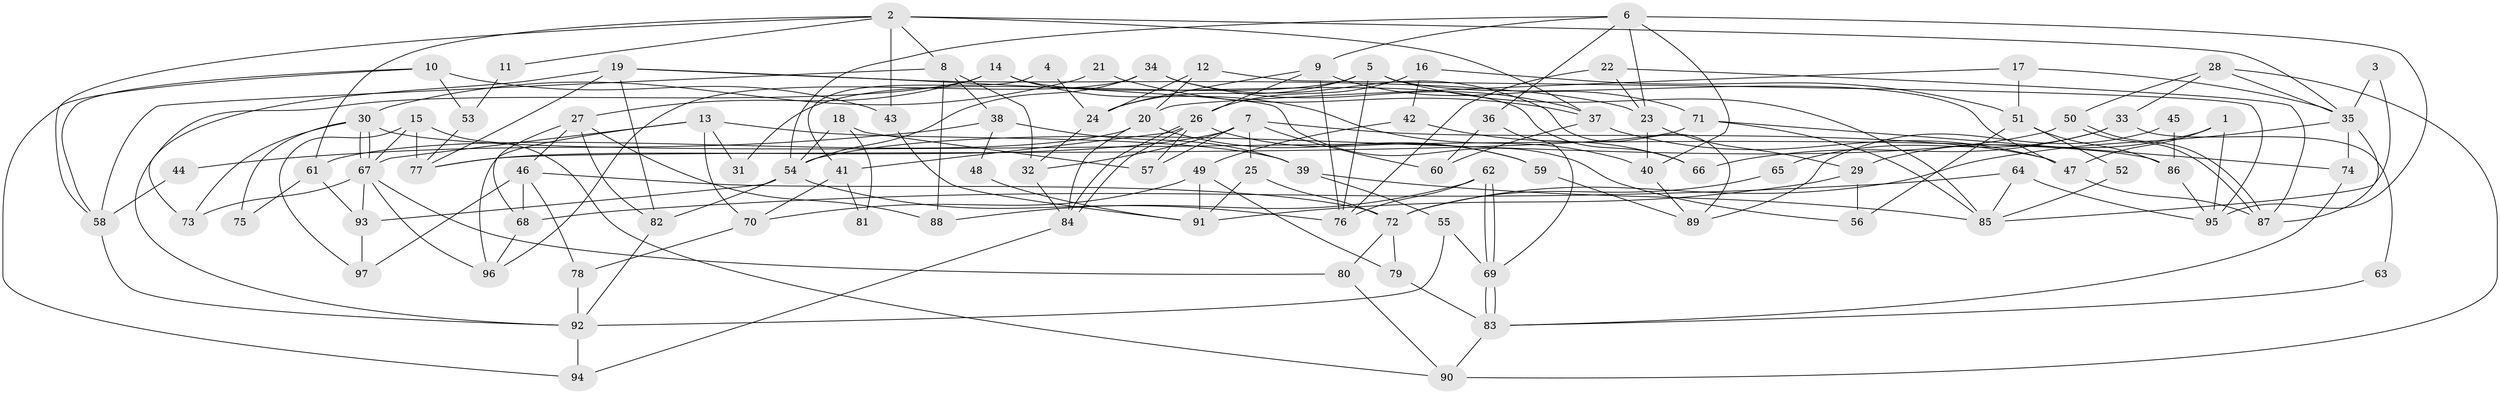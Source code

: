 // coarse degree distribution, {5: 0.358974358974359, 14: 0.02564102564102564, 11: 0.07692307692307693, 15: 0.02564102564102564, 6: 0.07692307692307693, 8: 0.07692307692307693, 2: 0.15384615384615385, 10: 0.02564102564102564, 7: 0.02564102564102564, 4: 0.07692307692307693, 3: 0.07692307692307693}
// Generated by graph-tools (version 1.1) at 2025/50/03/04/25 22:50:57]
// undirected, 97 vertices, 194 edges
graph export_dot {
  node [color=gray90,style=filled];
  1;
  2;
  3;
  4;
  5;
  6;
  7;
  8;
  9;
  10;
  11;
  12;
  13;
  14;
  15;
  16;
  17;
  18;
  19;
  20;
  21;
  22;
  23;
  24;
  25;
  26;
  27;
  28;
  29;
  30;
  31;
  32;
  33;
  34;
  35;
  36;
  37;
  38;
  39;
  40;
  41;
  42;
  43;
  44;
  45;
  46;
  47;
  48;
  49;
  50;
  51;
  52;
  53;
  54;
  55;
  56;
  57;
  58;
  59;
  60;
  61;
  62;
  63;
  64;
  65;
  66;
  67;
  68;
  69;
  70;
  71;
  72;
  73;
  74;
  75;
  76;
  77;
  78;
  79;
  80;
  81;
  82;
  83;
  84;
  85;
  86;
  87;
  88;
  89;
  90;
  91;
  92;
  93;
  94;
  95;
  96;
  97;
  1 -- 95;
  1 -- 29;
  1 -- 47;
  2 -- 35;
  2 -- 8;
  2 -- 11;
  2 -- 37;
  2 -- 43;
  2 -- 58;
  2 -- 61;
  3 -- 35;
  3 -- 85;
  4 -- 41;
  4 -- 24;
  5 -- 47;
  5 -- 24;
  5 -- 31;
  5 -- 76;
  5 -- 85;
  6 -- 54;
  6 -- 40;
  6 -- 9;
  6 -- 23;
  6 -- 36;
  6 -- 95;
  7 -- 60;
  7 -- 47;
  7 -- 25;
  7 -- 32;
  7 -- 57;
  7 -- 77;
  8 -- 58;
  8 -- 32;
  8 -- 38;
  8 -- 88;
  9 -- 76;
  9 -- 24;
  9 -- 26;
  9 -- 71;
  10 -- 94;
  10 -- 58;
  10 -- 43;
  10 -- 53;
  11 -- 53;
  12 -- 95;
  12 -- 24;
  12 -- 20;
  13 -- 96;
  13 -- 67;
  13 -- 31;
  13 -- 39;
  13 -- 70;
  14 -- 92;
  14 -- 27;
  14 -- 40;
  14 -- 66;
  15 -- 97;
  15 -- 77;
  15 -- 67;
  15 -- 90;
  16 -- 51;
  16 -- 26;
  16 -- 42;
  17 -- 35;
  17 -- 20;
  17 -- 51;
  18 -- 57;
  18 -- 54;
  18 -- 81;
  19 -- 23;
  19 -- 77;
  19 -- 56;
  19 -- 73;
  19 -- 82;
  20 -- 61;
  20 -- 59;
  20 -- 84;
  21 -- 30;
  21 -- 37;
  22 -- 87;
  22 -- 23;
  22 -- 76;
  23 -- 29;
  23 -- 40;
  24 -- 32;
  25 -- 72;
  25 -- 91;
  26 -- 84;
  26 -- 84;
  26 -- 41;
  26 -- 57;
  26 -- 59;
  27 -- 46;
  27 -- 88;
  27 -- 68;
  27 -- 82;
  28 -- 90;
  28 -- 50;
  28 -- 33;
  28 -- 35;
  29 -- 91;
  29 -- 56;
  30 -- 73;
  30 -- 67;
  30 -- 67;
  30 -- 75;
  30 -- 86;
  32 -- 84;
  33 -- 66;
  33 -- 63;
  33 -- 65;
  34 -- 54;
  34 -- 89;
  34 -- 37;
  34 -- 96;
  35 -- 87;
  35 -- 72;
  35 -- 74;
  36 -- 69;
  36 -- 60;
  37 -- 47;
  37 -- 60;
  38 -- 39;
  38 -- 44;
  38 -- 48;
  39 -- 85;
  39 -- 55;
  40 -- 89;
  41 -- 70;
  41 -- 81;
  42 -- 49;
  42 -- 66;
  43 -- 91;
  44 -- 58;
  45 -- 86;
  45 -- 89;
  46 -- 72;
  46 -- 68;
  46 -- 78;
  46 -- 97;
  47 -- 87;
  48 -- 91;
  49 -- 70;
  49 -- 91;
  49 -- 79;
  50 -- 87;
  50 -- 87;
  50 -- 54;
  51 -- 86;
  51 -- 52;
  51 -- 56;
  52 -- 85;
  53 -- 77;
  54 -- 76;
  54 -- 82;
  54 -- 93;
  55 -- 69;
  55 -- 92;
  58 -- 92;
  59 -- 89;
  61 -- 93;
  61 -- 75;
  62 -- 76;
  62 -- 69;
  62 -- 69;
  62 -- 88;
  63 -- 83;
  64 -- 85;
  64 -- 68;
  64 -- 95;
  65 -- 72;
  67 -- 73;
  67 -- 80;
  67 -- 93;
  67 -- 96;
  68 -- 96;
  69 -- 83;
  69 -- 83;
  70 -- 78;
  71 -- 74;
  71 -- 77;
  71 -- 85;
  72 -- 79;
  72 -- 80;
  74 -- 83;
  78 -- 92;
  79 -- 83;
  80 -- 90;
  82 -- 92;
  83 -- 90;
  84 -- 94;
  86 -- 95;
  92 -- 94;
  93 -- 97;
}
